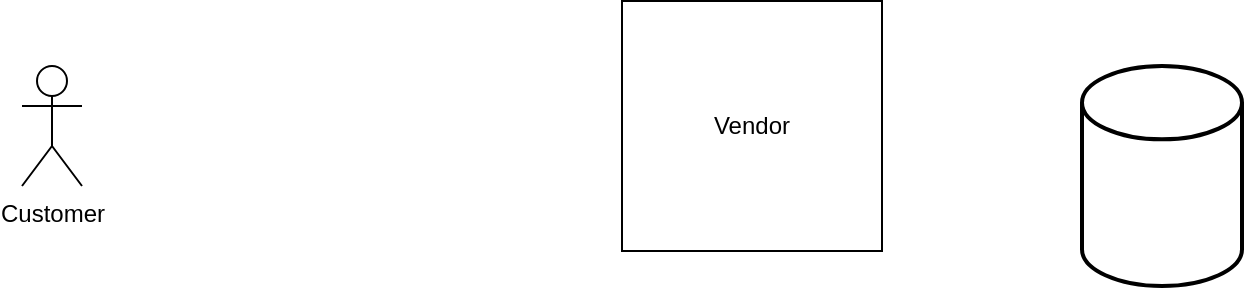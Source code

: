 <mxfile version="24.5.2" type="github">
  <diagram name="Page-1" id="mftVfHu2Gx3bmxcYFT0D">
    <mxGraphModel dx="1434" dy="716" grid="1" gridSize="10" guides="1" tooltips="1" connect="1" arrows="1" fold="1" page="1" pageScale="1" pageWidth="1100" pageHeight="850" math="0" shadow="0">
      <root>
        <mxCell id="0" />
        <mxCell id="1" parent="0" />
        <mxCell id="3qa1AcJMqrWS_oOYH8IV-1" value="Customer" style="shape=umlActor;verticalLabelPosition=bottom;verticalAlign=top;html=1;outlineConnect=0;" vertex="1" parent="1">
          <mxGeometry x="150" y="250" width="30" height="60" as="geometry" />
        </mxCell>
        <mxCell id="3qa1AcJMqrWS_oOYH8IV-2" value="Vendor" style="rounded=0;whiteSpace=wrap;html=1;" vertex="1" parent="1">
          <mxGeometry x="450" y="217.5" width="130" height="125" as="geometry" />
        </mxCell>
        <mxCell id="3qa1AcJMqrWS_oOYH8IV-5" value="" style="strokeWidth=2;html=1;shape=mxgraph.flowchart.database;whiteSpace=wrap;" vertex="1" parent="1">
          <mxGeometry x="680" y="250" width="80" height="110" as="geometry" />
        </mxCell>
      </root>
    </mxGraphModel>
  </diagram>
</mxfile>
